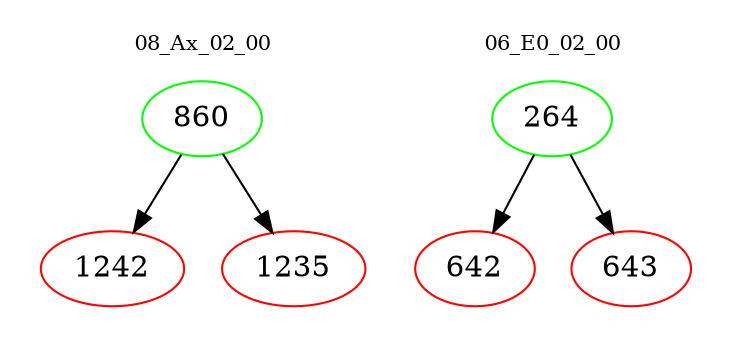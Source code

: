 digraph{
subgraph cluster_0 {
color = white
label = "08_Ax_02_00";
fontsize=10;
T0_860 [label="860", color="green"]
T0_860 -> T0_1242 [color="black"]
T0_1242 [label="1242", color="red"]
T0_860 -> T0_1235 [color="black"]
T0_1235 [label="1235", color="red"]
}
subgraph cluster_1 {
color = white
label = "06_E0_02_00";
fontsize=10;
T1_264 [label="264", color="green"]
T1_264 -> T1_642 [color="black"]
T1_642 [label="642", color="red"]
T1_264 -> T1_643 [color="black"]
T1_643 [label="643", color="red"]
}
}
